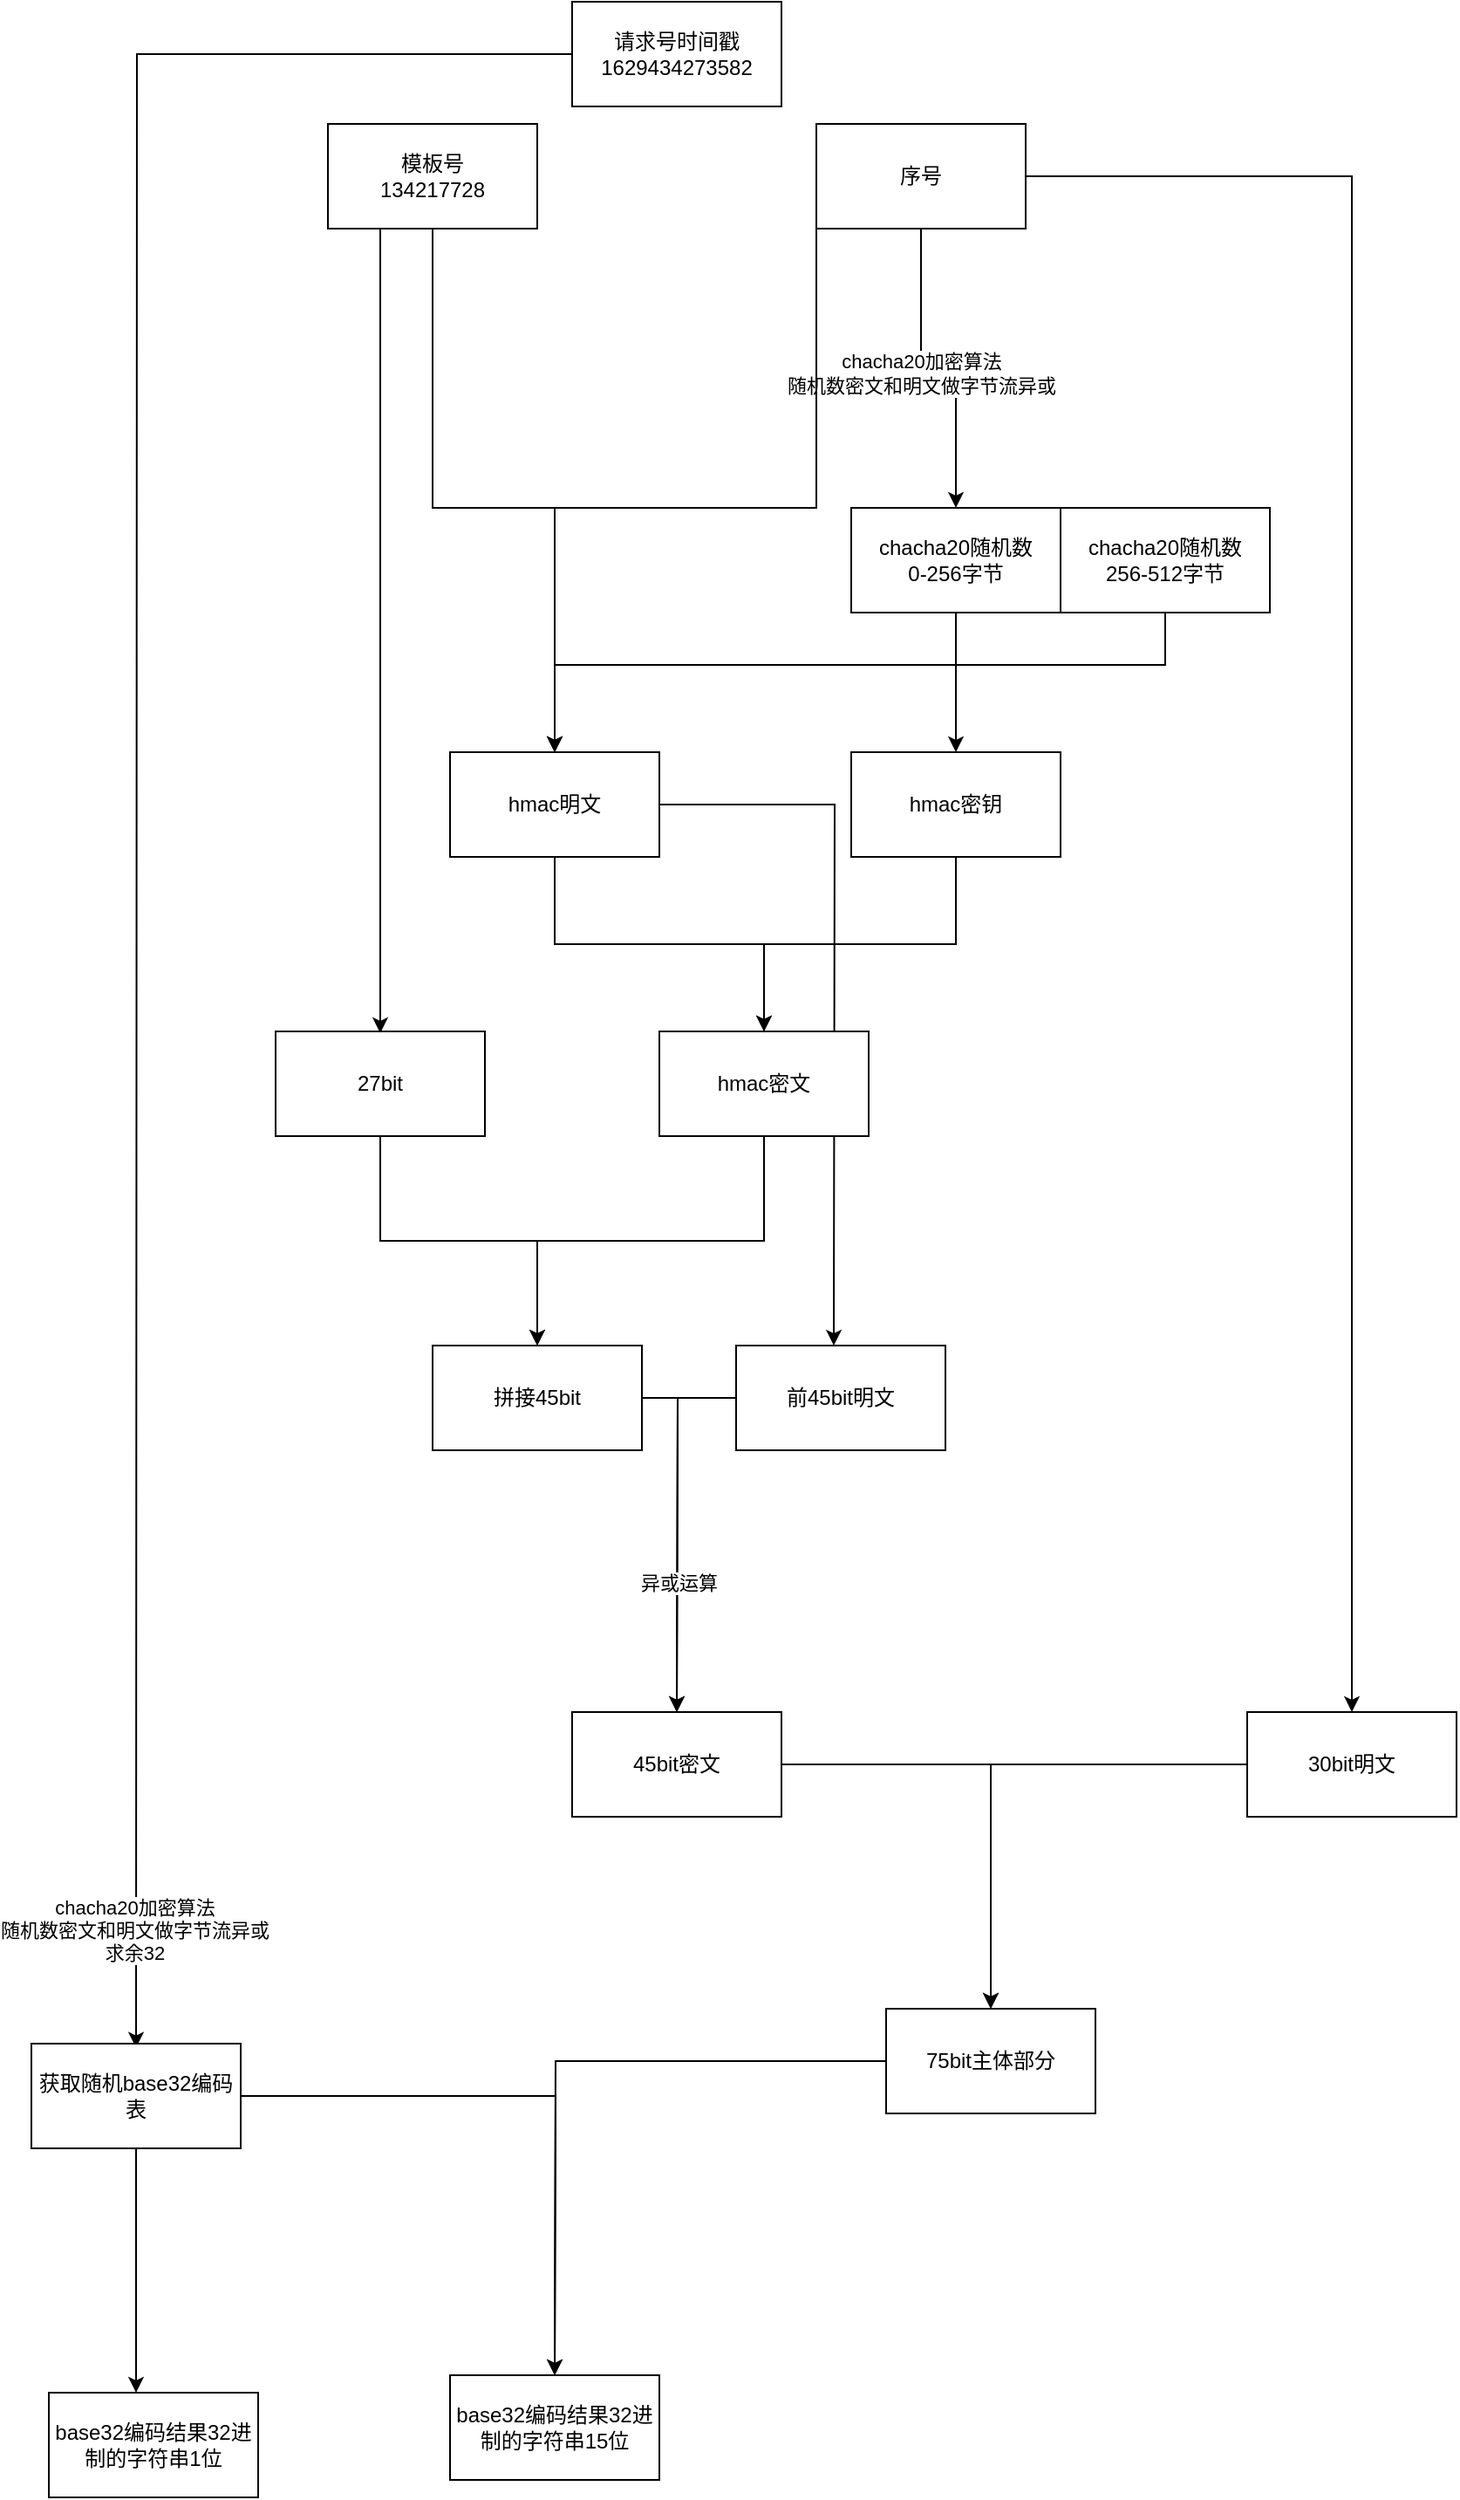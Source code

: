 <mxfile version="13.9.9" type="device"><diagram id="qZIhVMUAqB0KppGRUS5q" name="第 1 页"><mxGraphModel dx="1882" dy="791" grid="1" gridSize="10" guides="1" tooltips="1" connect="1" arrows="1" fold="1" page="1" pageScale="1" pageWidth="827" pageHeight="1169" math="0" shadow="0"><root><mxCell id="0"/><mxCell id="1" parent="0"/><mxCell id="1VbfPo6HUYcIIwwd0Dj7-9" value="" style="edgeStyle=orthogonalEdgeStyle;rounded=0;orthogonalLoop=1;jettySize=auto;html=1;" edge="1" parent="1" source="1VbfPo6HUYcIIwwd0Dj7-1" target="1VbfPo6HUYcIIwwd0Dj7-8"><mxGeometry relative="1" as="geometry"><Array as="points"><mxPoint x="240" y="460"/><mxPoint x="310" y="460"/></Array></mxGeometry></mxCell><mxCell id="1VbfPo6HUYcIIwwd0Dj7-19" style="edgeStyle=orthogonalEdgeStyle;rounded=0;orthogonalLoop=1;jettySize=auto;html=1;exitX=0.25;exitY=1;exitDx=0;exitDy=0;" edge="1" parent="1" source="1VbfPo6HUYcIIwwd0Dj7-1"><mxGeometry relative="1" as="geometry"><mxPoint x="210" y="761" as="targetPoint"/></mxGeometry></mxCell><mxCell id="1VbfPo6HUYcIIwwd0Dj7-1" value="模板号&lt;br&gt;134217728" style="rounded=0;whiteSpace=wrap;html=1;" vertex="1" parent="1"><mxGeometry x="180" y="240" width="120" height="60" as="geometry"/></mxCell><mxCell id="1VbfPo6HUYcIIwwd0Dj7-35" style="edgeStyle=orthogonalEdgeStyle;rounded=0;orthogonalLoop=1;jettySize=auto;html=1;" edge="1" parent="1" source="1VbfPo6HUYcIIwwd0Dj7-2"><mxGeometry relative="1" as="geometry"><mxPoint x="70" y="1342.353" as="targetPoint"/></mxGeometry></mxCell><mxCell id="1VbfPo6HUYcIIwwd0Dj7-36" value="chacha20加密算法&lt;br&gt;随机数密文和明文做字节流异或&lt;br&gt;求余32" style="edgeLabel;html=1;align=center;verticalAlign=middle;resizable=0;points=[];" vertex="1" connectable="0" parent="1VbfPo6HUYcIIwwd0Dj7-35"><mxGeometry x="0.903" y="-1" relative="1" as="geometry"><mxPoint as="offset"/></mxGeometry></mxCell><mxCell id="1VbfPo6HUYcIIwwd0Dj7-2" value="请求号时间戳1629434273582" style="rounded=0;whiteSpace=wrap;html=1;" vertex="1" parent="1"><mxGeometry x="320" y="170" width="120" height="60" as="geometry"/></mxCell><mxCell id="1VbfPo6HUYcIIwwd0Dj7-5" value="" style="edgeStyle=orthogonalEdgeStyle;rounded=0;orthogonalLoop=1;jettySize=auto;html=1;" edge="1" parent="1" source="1VbfPo6HUYcIIwwd0Dj7-3" target="1VbfPo6HUYcIIwwd0Dj7-4"><mxGeometry relative="1" as="geometry"/></mxCell><mxCell id="1VbfPo6HUYcIIwwd0Dj7-6" value="chacha20加密算法&lt;br&gt;随机数密文和明文做字节流异或" style="edgeLabel;html=1;align=center;verticalAlign=middle;resizable=0;points=[];" vertex="1" connectable="0" parent="1VbfPo6HUYcIIwwd0Dj7-5"><mxGeometry x="-0.15" y="2" relative="1" as="geometry"><mxPoint x="-2" y="6" as="offset"/></mxGeometry></mxCell><mxCell id="1VbfPo6HUYcIIwwd0Dj7-10" style="edgeStyle=orthogonalEdgeStyle;rounded=0;orthogonalLoop=1;jettySize=auto;html=1;exitX=0;exitY=1;exitDx=0;exitDy=0;" edge="1" parent="1" source="1VbfPo6HUYcIIwwd0Dj7-3" target="1VbfPo6HUYcIIwwd0Dj7-8"><mxGeometry relative="1" as="geometry"><Array as="points"><mxPoint x="460" y="460"/><mxPoint x="310" y="460"/></Array></mxGeometry></mxCell><mxCell id="1VbfPo6HUYcIIwwd0Dj7-30" style="edgeStyle=orthogonalEdgeStyle;rounded=0;orthogonalLoop=1;jettySize=auto;html=1;" edge="1" parent="1" source="1VbfPo6HUYcIIwwd0Dj7-3" target="1VbfPo6HUYcIIwwd0Dj7-31"><mxGeometry relative="1" as="geometry"><mxPoint x="790" y="1027.059" as="targetPoint"/></mxGeometry></mxCell><mxCell id="1VbfPo6HUYcIIwwd0Dj7-3" value="序号&lt;br&gt;" style="rounded=0;whiteSpace=wrap;html=1;" vertex="1" parent="1"><mxGeometry x="460" y="240" width="120" height="60" as="geometry"/></mxCell><mxCell id="1VbfPo6HUYcIIwwd0Dj7-12" style="edgeStyle=orthogonalEdgeStyle;rounded=0;orthogonalLoop=1;jettySize=auto;html=1;exitX=0.5;exitY=1;exitDx=0;exitDy=0;" edge="1" parent="1" source="1VbfPo6HUYcIIwwd0Dj7-7"><mxGeometry relative="1" as="geometry"><mxPoint x="310" y="600" as="targetPoint"/><Array as="points"><mxPoint x="660" y="550"/><mxPoint x="310" y="550"/></Array></mxGeometry></mxCell><mxCell id="1VbfPo6HUYcIIwwd0Dj7-15" value="" style="edgeStyle=orthogonalEdgeStyle;rounded=0;orthogonalLoop=1;jettySize=auto;html=1;" edge="1" parent="1" source="1VbfPo6HUYcIIwwd0Dj7-4" target="1VbfPo6HUYcIIwwd0Dj7-14"><mxGeometry relative="1" as="geometry"/></mxCell><mxCell id="1VbfPo6HUYcIIwwd0Dj7-4" value="chacha20随机数&lt;br&gt;0-256字节" style="whiteSpace=wrap;html=1;rounded=0;" vertex="1" parent="1"><mxGeometry x="480" y="460" width="120" height="60" as="geometry"/></mxCell><mxCell id="1VbfPo6HUYcIIwwd0Dj7-7" value="chacha20随机数&lt;br&gt;256-512字节" style="whiteSpace=wrap;html=1;rounded=0;" vertex="1" parent="1"><mxGeometry x="600" y="460" width="120" height="60" as="geometry"/></mxCell><mxCell id="1VbfPo6HUYcIIwwd0Dj7-17" value="" style="edgeStyle=orthogonalEdgeStyle;rounded=0;orthogonalLoop=1;jettySize=auto;html=1;" edge="1" parent="1" source="1VbfPo6HUYcIIwwd0Dj7-8" target="1VbfPo6HUYcIIwwd0Dj7-16"><mxGeometry relative="1" as="geometry"><Array as="points"><mxPoint x="310" y="710"/><mxPoint x="430" y="710"/></Array></mxGeometry></mxCell><mxCell id="1VbfPo6HUYcIIwwd0Dj7-24" style="edgeStyle=orthogonalEdgeStyle;rounded=0;orthogonalLoop=1;jettySize=auto;html=1;" edge="1" parent="1" source="1VbfPo6HUYcIIwwd0Dj7-8"><mxGeometry relative="1" as="geometry"><mxPoint x="470" y="940" as="targetPoint"/></mxGeometry></mxCell><mxCell id="1VbfPo6HUYcIIwwd0Dj7-8" value="hmac明文" style="whiteSpace=wrap;html=1;rounded=0;" vertex="1" parent="1"><mxGeometry x="250" y="600" width="120" height="60" as="geometry"/></mxCell><mxCell id="1VbfPo6HUYcIIwwd0Dj7-18" style="edgeStyle=orthogonalEdgeStyle;rounded=0;orthogonalLoop=1;jettySize=auto;html=1;" edge="1" parent="1" source="1VbfPo6HUYcIIwwd0Dj7-14" target="1VbfPo6HUYcIIwwd0Dj7-16"><mxGeometry relative="1" as="geometry"/></mxCell><mxCell id="1VbfPo6HUYcIIwwd0Dj7-14" value="hmac密钥" style="whiteSpace=wrap;html=1;rounded=0;" vertex="1" parent="1"><mxGeometry x="480" y="600" width="120" height="60" as="geometry"/></mxCell><mxCell id="1VbfPo6HUYcIIwwd0Dj7-22" value="" style="edgeStyle=orthogonalEdgeStyle;rounded=0;orthogonalLoop=1;jettySize=auto;html=1;" edge="1" parent="1" source="1VbfPo6HUYcIIwwd0Dj7-16" target="1VbfPo6HUYcIIwwd0Dj7-21"><mxGeometry relative="1" as="geometry"><Array as="points"><mxPoint x="430" y="880"/><mxPoint x="300" y="880"/></Array></mxGeometry></mxCell><mxCell id="1VbfPo6HUYcIIwwd0Dj7-16" value="hmac密文" style="whiteSpace=wrap;html=1;rounded=0;" vertex="1" parent="1"><mxGeometry x="370" y="760" width="120" height="60" as="geometry"/></mxCell><mxCell id="1VbfPo6HUYcIIwwd0Dj7-23" style="edgeStyle=orthogonalEdgeStyle;rounded=0;orthogonalLoop=1;jettySize=auto;html=1;entryX=0.5;entryY=0;entryDx=0;entryDy=0;" edge="1" parent="1" source="1VbfPo6HUYcIIwwd0Dj7-20" target="1VbfPo6HUYcIIwwd0Dj7-21"><mxGeometry relative="1" as="geometry"><Array as="points"><mxPoint x="210" y="880"/><mxPoint x="300" y="880"/></Array></mxGeometry></mxCell><mxCell id="1VbfPo6HUYcIIwwd0Dj7-20" value="27bit" style="rounded=0;whiteSpace=wrap;html=1;" vertex="1" parent="1"><mxGeometry x="150" y="760" width="120" height="60" as="geometry"/></mxCell><mxCell id="1VbfPo6HUYcIIwwd0Dj7-26" style="edgeStyle=orthogonalEdgeStyle;rounded=0;orthogonalLoop=1;jettySize=auto;html=1;" edge="1" parent="1" source="1VbfPo6HUYcIIwwd0Dj7-21"><mxGeometry relative="1" as="geometry"><mxPoint x="380" y="1150" as="targetPoint"/></mxGeometry></mxCell><mxCell id="1VbfPo6HUYcIIwwd0Dj7-21" value="拼接45bit" style="whiteSpace=wrap;html=1;rounded=0;" vertex="1" parent="1"><mxGeometry x="240" y="940" width="120" height="60" as="geometry"/></mxCell><mxCell id="1VbfPo6HUYcIIwwd0Dj7-27" style="edgeStyle=orthogonalEdgeStyle;rounded=0;orthogonalLoop=1;jettySize=auto;html=1;" edge="1" parent="1" source="1VbfPo6HUYcIIwwd0Dj7-25"><mxGeometry relative="1" as="geometry"><mxPoint x="380" y="1150" as="targetPoint"/></mxGeometry></mxCell><mxCell id="1VbfPo6HUYcIIwwd0Dj7-29" value="异或运算" style="edgeLabel;html=1;align=center;verticalAlign=middle;resizable=0;points=[];" vertex="1" connectable="0" parent="1VbfPo6HUYcIIwwd0Dj7-27"><mxGeometry x="0.309" y="1" relative="1" as="geometry"><mxPoint as="offset"/></mxGeometry></mxCell><mxCell id="1VbfPo6HUYcIIwwd0Dj7-25" value="前45bit明文" style="rounded=0;whiteSpace=wrap;html=1;" vertex="1" parent="1"><mxGeometry x="414" y="940" width="120" height="60" as="geometry"/></mxCell><mxCell id="1VbfPo6HUYcIIwwd0Dj7-32" style="edgeStyle=orthogonalEdgeStyle;rounded=0;orthogonalLoop=1;jettySize=auto;html=1;entryX=0.5;entryY=0;entryDx=0;entryDy=0;" edge="1" parent="1" source="1VbfPo6HUYcIIwwd0Dj7-28" target="1VbfPo6HUYcIIwwd0Dj7-33"><mxGeometry relative="1" as="geometry"><mxPoint x="550" y="1410" as="targetPoint"/></mxGeometry></mxCell><mxCell id="1VbfPo6HUYcIIwwd0Dj7-28" value="45bit密文" style="rounded=0;whiteSpace=wrap;html=1;" vertex="1" parent="1"><mxGeometry x="320" y="1150" width="120" height="60" as="geometry"/></mxCell><mxCell id="1VbfPo6HUYcIIwwd0Dj7-34" style="edgeStyle=orthogonalEdgeStyle;rounded=0;orthogonalLoop=1;jettySize=auto;html=1;" edge="1" parent="1" source="1VbfPo6HUYcIIwwd0Dj7-31" target="1VbfPo6HUYcIIwwd0Dj7-33"><mxGeometry relative="1" as="geometry"/></mxCell><mxCell id="1VbfPo6HUYcIIwwd0Dj7-31" value="30bit明文" style="rounded=0;whiteSpace=wrap;html=1;" vertex="1" parent="1"><mxGeometry x="707" y="1150" width="120" height="60" as="geometry"/></mxCell><mxCell id="1VbfPo6HUYcIIwwd0Dj7-39" style="edgeStyle=orthogonalEdgeStyle;rounded=0;orthogonalLoop=1;jettySize=auto;html=1;" edge="1" parent="1" source="1VbfPo6HUYcIIwwd0Dj7-33"><mxGeometry relative="1" as="geometry"><mxPoint x="310" y="1530" as="targetPoint"/></mxGeometry></mxCell><mxCell id="1VbfPo6HUYcIIwwd0Dj7-33" value="75bit主体部分" style="rounded=0;whiteSpace=wrap;html=1;" vertex="1" parent="1"><mxGeometry x="500" y="1320" width="120" height="60" as="geometry"/></mxCell><mxCell id="1VbfPo6HUYcIIwwd0Dj7-38" style="edgeStyle=orthogonalEdgeStyle;rounded=0;orthogonalLoop=1;jettySize=auto;html=1;" edge="1" parent="1" source="1VbfPo6HUYcIIwwd0Dj7-37"><mxGeometry relative="1" as="geometry"><mxPoint x="310" y="1530" as="targetPoint"/></mxGeometry></mxCell><mxCell id="1VbfPo6HUYcIIwwd0Dj7-41" style="edgeStyle=orthogonalEdgeStyle;rounded=0;orthogonalLoop=1;jettySize=auto;html=1;" edge="1" parent="1" source="1VbfPo6HUYcIIwwd0Dj7-37"><mxGeometry relative="1" as="geometry"><mxPoint x="70" y="1540" as="targetPoint"/></mxGeometry></mxCell><mxCell id="1VbfPo6HUYcIIwwd0Dj7-37" value="获取随机base32编码表" style="rounded=0;whiteSpace=wrap;html=1;" vertex="1" parent="1"><mxGeometry x="10" y="1340" width="120" height="60" as="geometry"/></mxCell><mxCell id="1VbfPo6HUYcIIwwd0Dj7-40" value="base32编码结果32进制的字符串15位" style="rounded=0;whiteSpace=wrap;html=1;" vertex="1" parent="1"><mxGeometry x="250" y="1530" width="120" height="60" as="geometry"/></mxCell><mxCell id="1VbfPo6HUYcIIwwd0Dj7-42" value="base32编码结果32进制的字符串1位" style="rounded=0;whiteSpace=wrap;html=1;" vertex="1" parent="1"><mxGeometry x="20" y="1540" width="120" height="60" as="geometry"/></mxCell></root></mxGraphModel></diagram></mxfile>